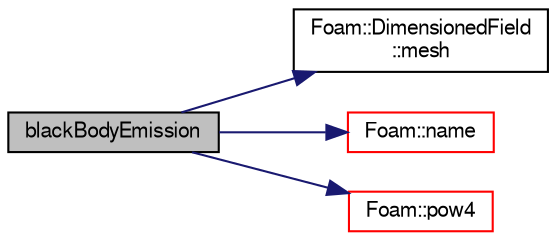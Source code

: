 digraph "blackBodyEmission"
{
  bgcolor="transparent";
  edge [fontname="FreeSans",fontsize="10",labelfontname="FreeSans",labelfontsize="10"];
  node [fontname="FreeSans",fontsize="10",shape=record];
  rankdir="LR";
  Node0 [label="blackBodyEmission",height=0.2,width=0.4,color="black", fillcolor="grey75", style="filled", fontcolor="black"];
  Node0 -> Node1 [color="midnightblue",fontsize="10",style="solid",fontname="FreeSans"];
  Node1 [label="Foam::DimensionedField\l::mesh",height=0.2,width=0.4,color="black",URL="$a26390.html#a8f1110830348a1448a14ab5e3cf47e3b",tooltip="Return mesh. "];
  Node0 -> Node2 [color="midnightblue",fontsize="10",style="solid",fontname="FreeSans"];
  Node2 [label="Foam::name",height=0.2,width=0.4,color="red",URL="$a21124.html#adcb0df2bd4953cb6bb390272d8263c3a",tooltip="Return a string representation of a complex. "];
  Node0 -> Node5 [color="midnightblue",fontsize="10",style="solid",fontname="FreeSans"];
  Node5 [label="Foam::pow4",height=0.2,width=0.4,color="red",URL="$a21124.html#aa0ae321d4861170e35fbb938636a4f40"];
}
